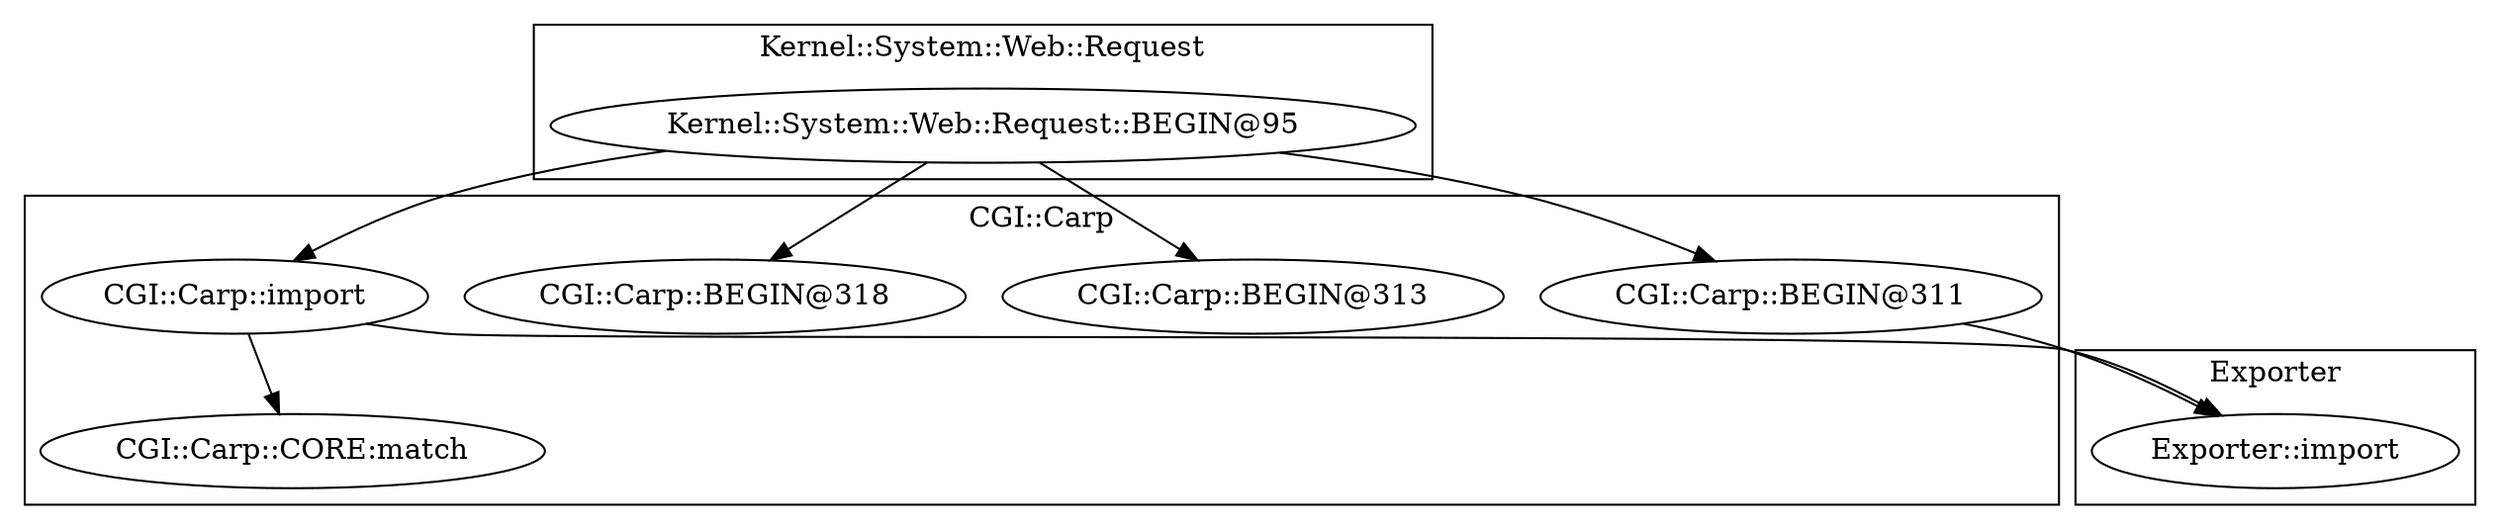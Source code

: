digraph {
graph [overlap=false]
subgraph cluster_Kernel_System_Web_Request {
	label="Kernel::System::Web::Request";
	"Kernel::System::Web::Request::BEGIN@95";
}
subgraph cluster_Exporter {
	label="Exporter";
	"Exporter::import";
}
subgraph cluster_CGI_Carp {
	label="CGI::Carp";
	"CGI::Carp::BEGIN@311";
	"CGI::Carp::BEGIN@313";
	"CGI::Carp::BEGIN@318";
	"CGI::Carp::CORE:match";
	"CGI::Carp::import";
}
"CGI::Carp::import" -> "CGI::Carp::CORE:match";
"CGI::Carp::import" -> "Exporter::import";
"CGI::Carp::BEGIN@311" -> "Exporter::import";
"Kernel::System::Web::Request::BEGIN@95" -> "CGI::Carp::import";
"Kernel::System::Web::Request::BEGIN@95" -> "CGI::Carp::BEGIN@311";
"Kernel::System::Web::Request::BEGIN@95" -> "CGI::Carp::BEGIN@313";
"Kernel::System::Web::Request::BEGIN@95" -> "CGI::Carp::BEGIN@318";
}
